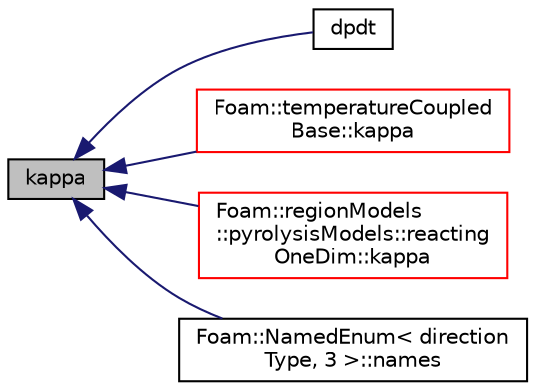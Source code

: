 digraph "kappa"
{
  bgcolor="transparent";
  edge [fontname="Helvetica",fontsize="10",labelfontname="Helvetica",labelfontsize="10"];
  node [fontname="Helvetica",fontsize="10",shape=record];
  rankdir="LR";
  Node1570 [label="kappa",height=0.2,width=0.4,color="black", fillcolor="grey75", style="filled", fontcolor="black"];
  Node1570 -> Node1571 [dir="back",color="midnightblue",fontsize="10",style="solid",fontname="Helvetica"];
  Node1571 [label="dpdt",height=0.2,width=0.4,color="black",URL="$a30993.html#a0e4e637e8932a391cf4a45df07c3a170",tooltip="Should the dpdt term be included in the enthalpy equation. "];
  Node1570 -> Node1572 [dir="back",color="midnightblue",fontsize="10",style="solid",fontname="Helvetica"];
  Node1572 [label="Foam::temperatureCoupled\lBase::kappa",height=0.2,width=0.4,color="red",URL="$a32005.html#adbad3ddac3d957ac2b2c8d2b91a93de6",tooltip="Given patch temperature calculate corresponding K field. "];
  Node1570 -> Node1585 [dir="back",color="midnightblue",fontsize="10",style="solid",fontname="Helvetica"];
  Node1585 [label="Foam::regionModels\l::pyrolysisModels::reacting\lOneDim::kappa",height=0.2,width=0.4,color="red",URL="$a30053.html#a2b919c61cb95af34db6fa7946be5ad2d",tooltip="Return the region thermal conductivity [W/m/k]. "];
  Node1570 -> Node1591 [dir="back",color="midnightblue",fontsize="10",style="solid",fontname="Helvetica"];
  Node1591 [label="Foam::NamedEnum\< direction\lType, 3 \>::names",height=0.2,width=0.4,color="black",URL="$a27113.html#a7350da3a0edd92cd11e6c479c9967dc8"];
}

